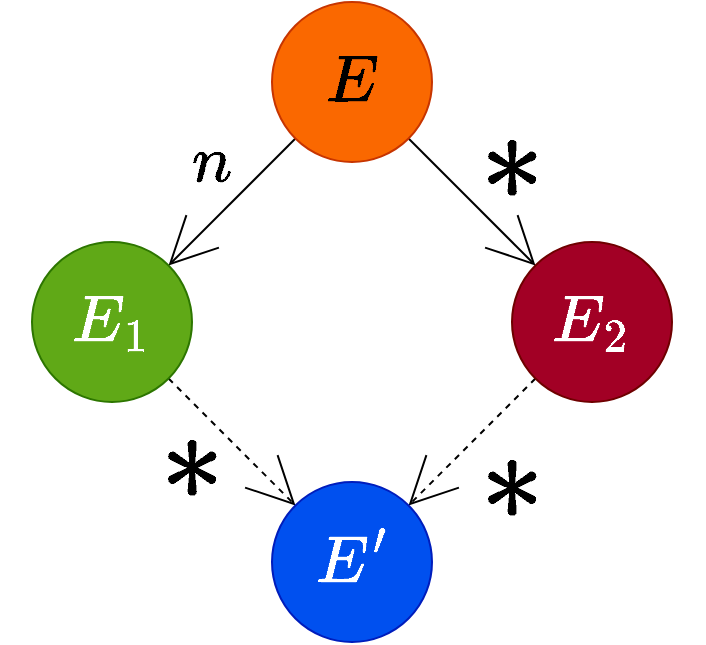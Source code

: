 <mxfile version="20.3.0" type="device"><diagram id="XFflS_t7QHSqX6oYjaWe" name="Page-1"><mxGraphModel dx="2198" dy="808" grid="1" gridSize="10" guides="1" tooltips="1" connect="1" arrows="1" fold="1" page="1" pageScale="1" pageWidth="850" pageHeight="1100" math="1" shadow="0"><root><mxCell id="0"/><mxCell id="1" parent="0"/><mxCell id="6" value="$$n$$" style="rounded=0;orthogonalLoop=1;jettySize=auto;html=1;exitX=0;exitY=1;exitDx=0;exitDy=0;entryX=1;entryY=0;entryDx=0;entryDy=0;fontSize=28;endArrow=open;endFill=0;endSize=22;labelBackgroundColor=none;" parent="1" source="2" target="3" edge="1"><mxGeometry x="-0.16" y="-21" relative="1" as="geometry"><mxPoint as="offset"/></mxGeometry></mxCell><mxCell id="7" value="$$*$$" style="edgeStyle=none;orthogonalLoop=1;jettySize=auto;html=1;exitX=1;exitY=1;exitDx=0;exitDy=0;entryX=0;entryY=0;entryDx=0;entryDy=0;fontSize=54;endArrow=open;endFill=0;endSize=22;labelBackgroundColor=none;" parent="1" source="2" target="4" edge="1"><mxGeometry x="-0.003" y="28" relative="1" as="geometry"><mxPoint as="offset"/></mxGeometry></mxCell><mxCell id="2" value="$$E$$" style="ellipse;whiteSpace=wrap;html=1;aspect=fixed;fontSize=28;fillColor=#fa6800;strokeColor=#C73500;fontColor=#000000;" parent="1" vertex="1"><mxGeometry x="130" y="10" width="80" height="80" as="geometry"/></mxCell><mxCell id="9" value="$$*$$" style="edgeStyle=none;orthogonalLoop=1;jettySize=auto;html=1;exitX=1;exitY=1;exitDx=0;exitDy=0;entryX=0;entryY=0;entryDx=0;entryDy=0;fontSize=54;endArrow=open;endFill=0;endSize=22;dashed=1;labelBackgroundColor=none;" parent="1" source="3" target="5" edge="1"><mxGeometry x="-0.158" y="-21" relative="1" as="geometry"><mxPoint as="offset"/></mxGeometry></mxCell><mxCell id="3" value="$$E_1$$" style="ellipse;whiteSpace=wrap;html=1;aspect=fixed;fontSize=28;fillColor=#60a917;strokeColor=#2D7600;fontColor=#ffffff;" parent="1" vertex="1"><mxGeometry x="10" y="130" width="80" height="80" as="geometry"/></mxCell><mxCell id="8" value="$$*$$" style="edgeStyle=none;orthogonalLoop=1;jettySize=auto;html=1;exitX=0;exitY=1;exitDx=0;exitDy=0;entryX=1;entryY=0;entryDx=0;entryDy=0;fontSize=54;endArrow=open;endFill=0;endSize=22;dashed=1;labelBackgroundColor=none;" parent="1" source="4" target="5" edge="1"><mxGeometry y="28" relative="1" as="geometry"><mxPoint as="offset"/></mxGeometry></mxCell><mxCell id="4" value="$$E_2$$" style="ellipse;whiteSpace=wrap;html=1;aspect=fixed;fontSize=28;fillColor=#a20025;strokeColor=#6F0000;fontColor=#ffffff;" parent="1" vertex="1"><mxGeometry x="250" y="130" width="80" height="80" as="geometry"/></mxCell><mxCell id="5" value="$$E'$$" style="ellipse;whiteSpace=wrap;html=1;aspect=fixed;fontSize=28;fillColor=#0050ef;strokeColor=#001DBC;fontColor=#ffffff;" parent="1" vertex="1"><mxGeometry x="130" y="250" width="80" height="80" as="geometry"/></mxCell></root></mxGraphModel></diagram></mxfile>